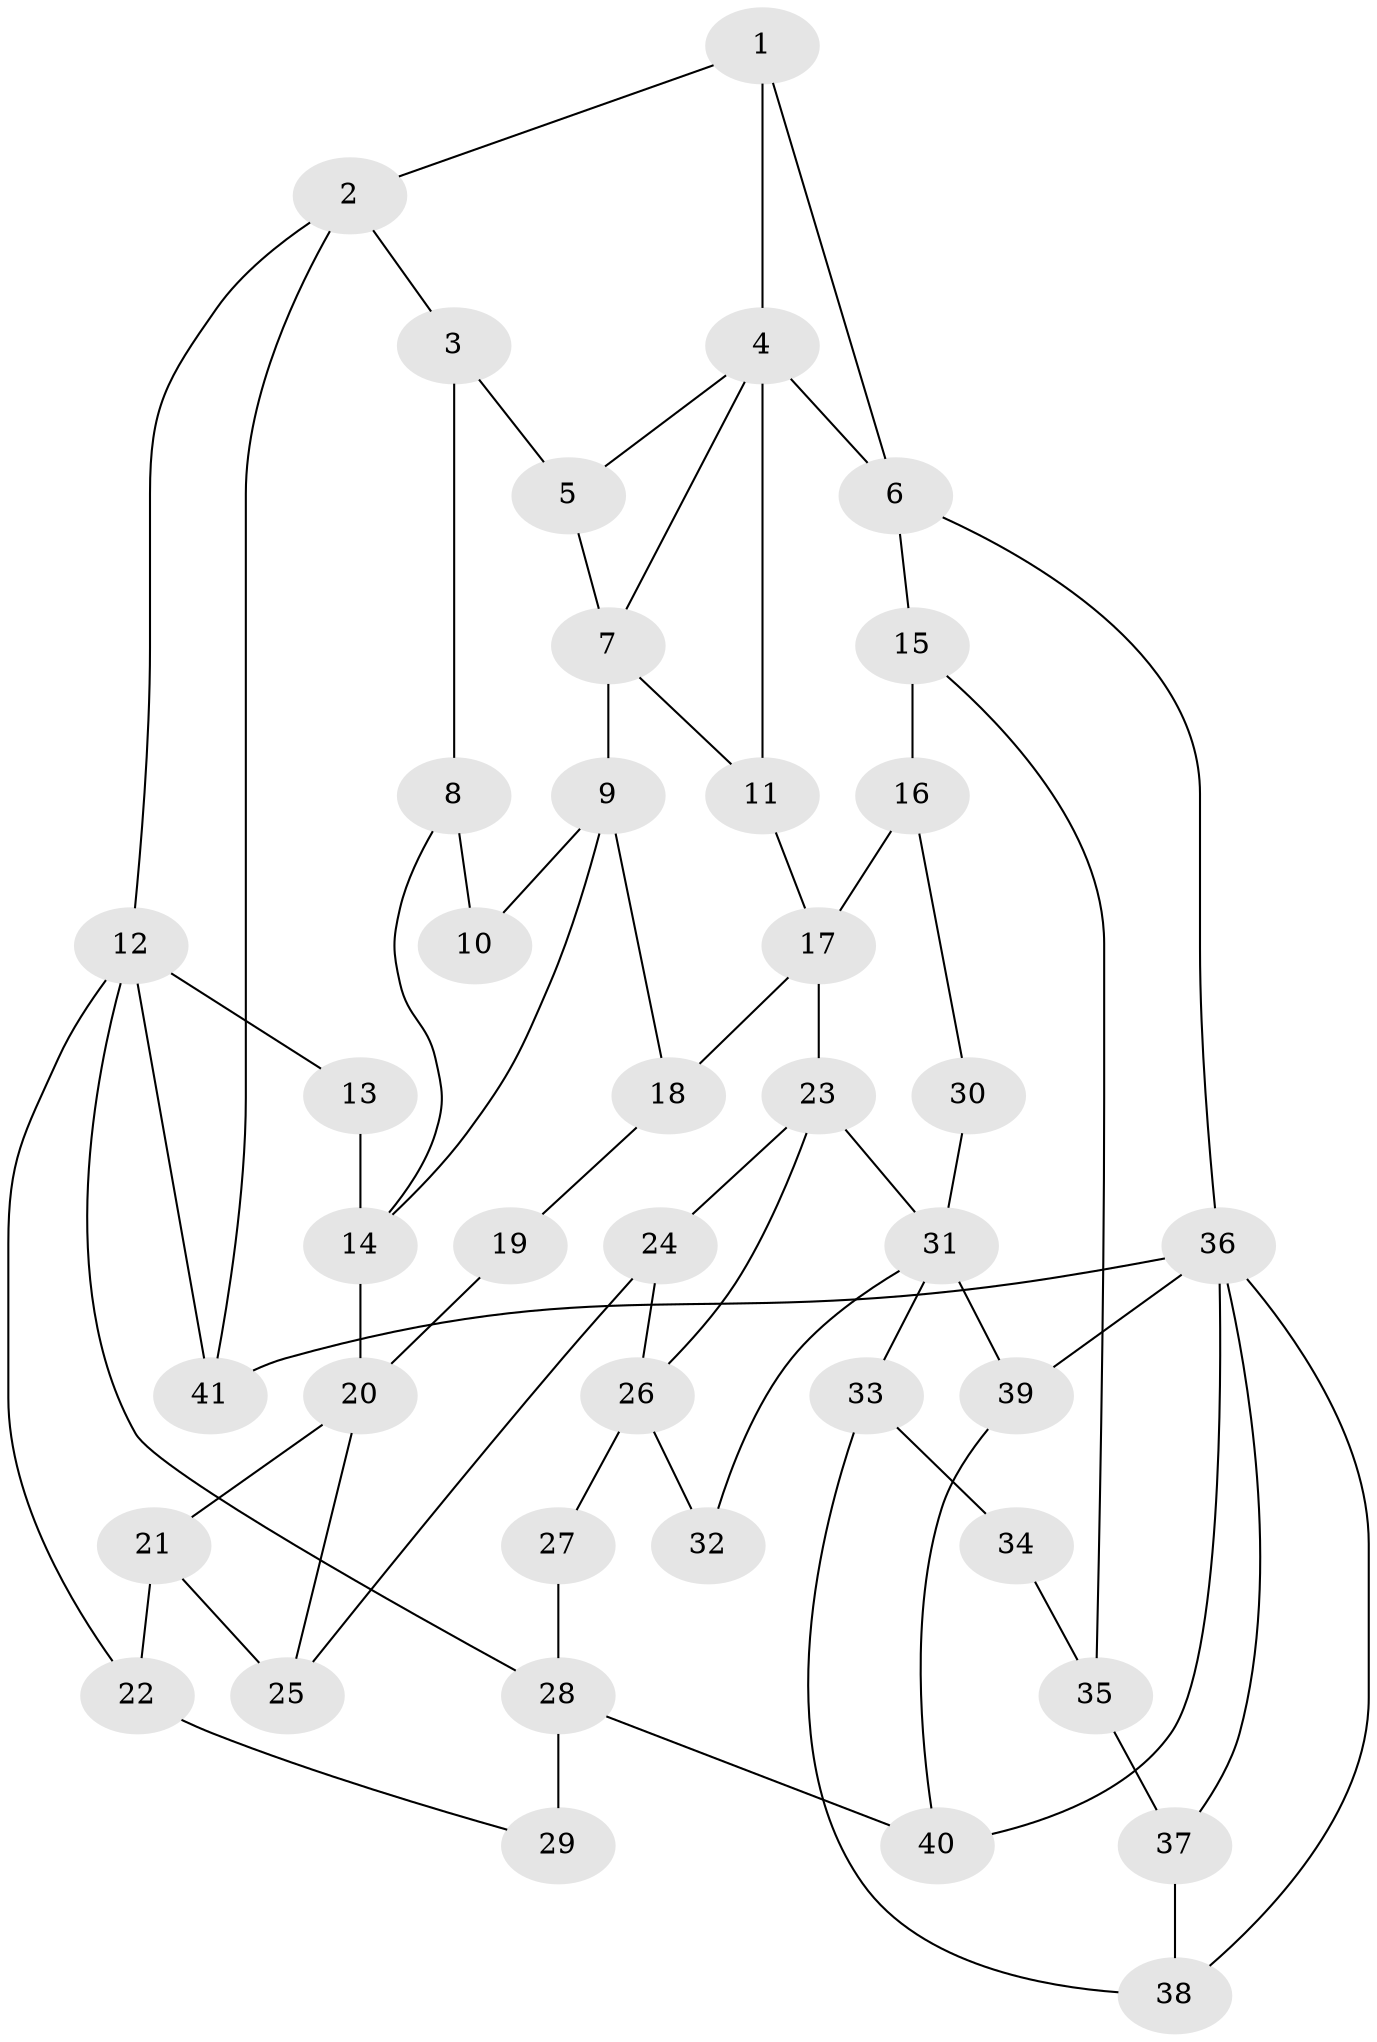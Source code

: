 // original degree distribution, {3: 0.037037037037037035, 6: 0.19753086419753085, 4: 0.20987654320987653, 5: 0.5555555555555556}
// Generated by graph-tools (version 1.1) at 2025/38/03/09/25 02:38:50]
// undirected, 41 vertices, 67 edges
graph export_dot {
graph [start="1"]
  node [color=gray90,style=filled];
  1;
  2;
  3;
  4;
  5;
  6;
  7;
  8;
  9;
  10;
  11;
  12;
  13;
  14;
  15;
  16;
  17;
  18;
  19;
  20;
  21;
  22;
  23;
  24;
  25;
  26;
  27;
  28;
  29;
  30;
  31;
  32;
  33;
  34;
  35;
  36;
  37;
  38;
  39;
  40;
  41;
  1 -- 2 [weight=1.0];
  1 -- 4 [weight=1.0];
  1 -- 6 [weight=1.0];
  2 -- 3 [weight=1.0];
  2 -- 12 [weight=1.0];
  2 -- 41 [weight=1.0];
  3 -- 5 [weight=1.0];
  3 -- 8 [weight=2.0];
  4 -- 5 [weight=1.0];
  4 -- 6 [weight=1.0];
  4 -- 7 [weight=1.0];
  4 -- 11 [weight=2.0];
  5 -- 7 [weight=1.0];
  6 -- 15 [weight=1.0];
  6 -- 36 [weight=1.0];
  7 -- 9 [weight=2.0];
  7 -- 11 [weight=1.0];
  8 -- 10 [weight=2.0];
  8 -- 14 [weight=1.0];
  9 -- 10 [weight=1.0];
  9 -- 14 [weight=1.0];
  9 -- 18 [weight=1.0];
  11 -- 17 [weight=1.0];
  12 -- 13 [weight=2.0];
  12 -- 22 [weight=1.0];
  12 -- 28 [weight=1.0];
  12 -- 41 [weight=1.0];
  13 -- 14 [weight=1.0];
  14 -- 20 [weight=2.0];
  15 -- 16 [weight=1.0];
  15 -- 35 [weight=1.0];
  16 -- 17 [weight=2.0];
  16 -- 30 [weight=1.0];
  17 -- 18 [weight=1.0];
  17 -- 23 [weight=1.0];
  18 -- 19 [weight=1.0];
  19 -- 20 [weight=2.0];
  20 -- 21 [weight=1.0];
  20 -- 25 [weight=1.0];
  21 -- 22 [weight=1.0];
  21 -- 25 [weight=1.0];
  22 -- 29 [weight=1.0];
  23 -- 24 [weight=1.0];
  23 -- 26 [weight=1.0];
  23 -- 31 [weight=1.0];
  24 -- 25 [weight=1.0];
  24 -- 26 [weight=1.0];
  26 -- 27 [weight=2.0];
  26 -- 32 [weight=2.0];
  27 -- 28 [weight=2.0];
  28 -- 29 [weight=2.0];
  28 -- 40 [weight=1.0];
  30 -- 31 [weight=2.0];
  31 -- 32 [weight=1.0];
  31 -- 33 [weight=1.0];
  31 -- 39 [weight=1.0];
  33 -- 34 [weight=1.0];
  33 -- 38 [weight=1.0];
  34 -- 35 [weight=1.0];
  35 -- 37 [weight=1.0];
  36 -- 37 [weight=1.0];
  36 -- 38 [weight=1.0];
  36 -- 39 [weight=1.0];
  36 -- 40 [weight=1.0];
  36 -- 41 [weight=2.0];
  37 -- 38 [weight=1.0];
  39 -- 40 [weight=1.0];
}
